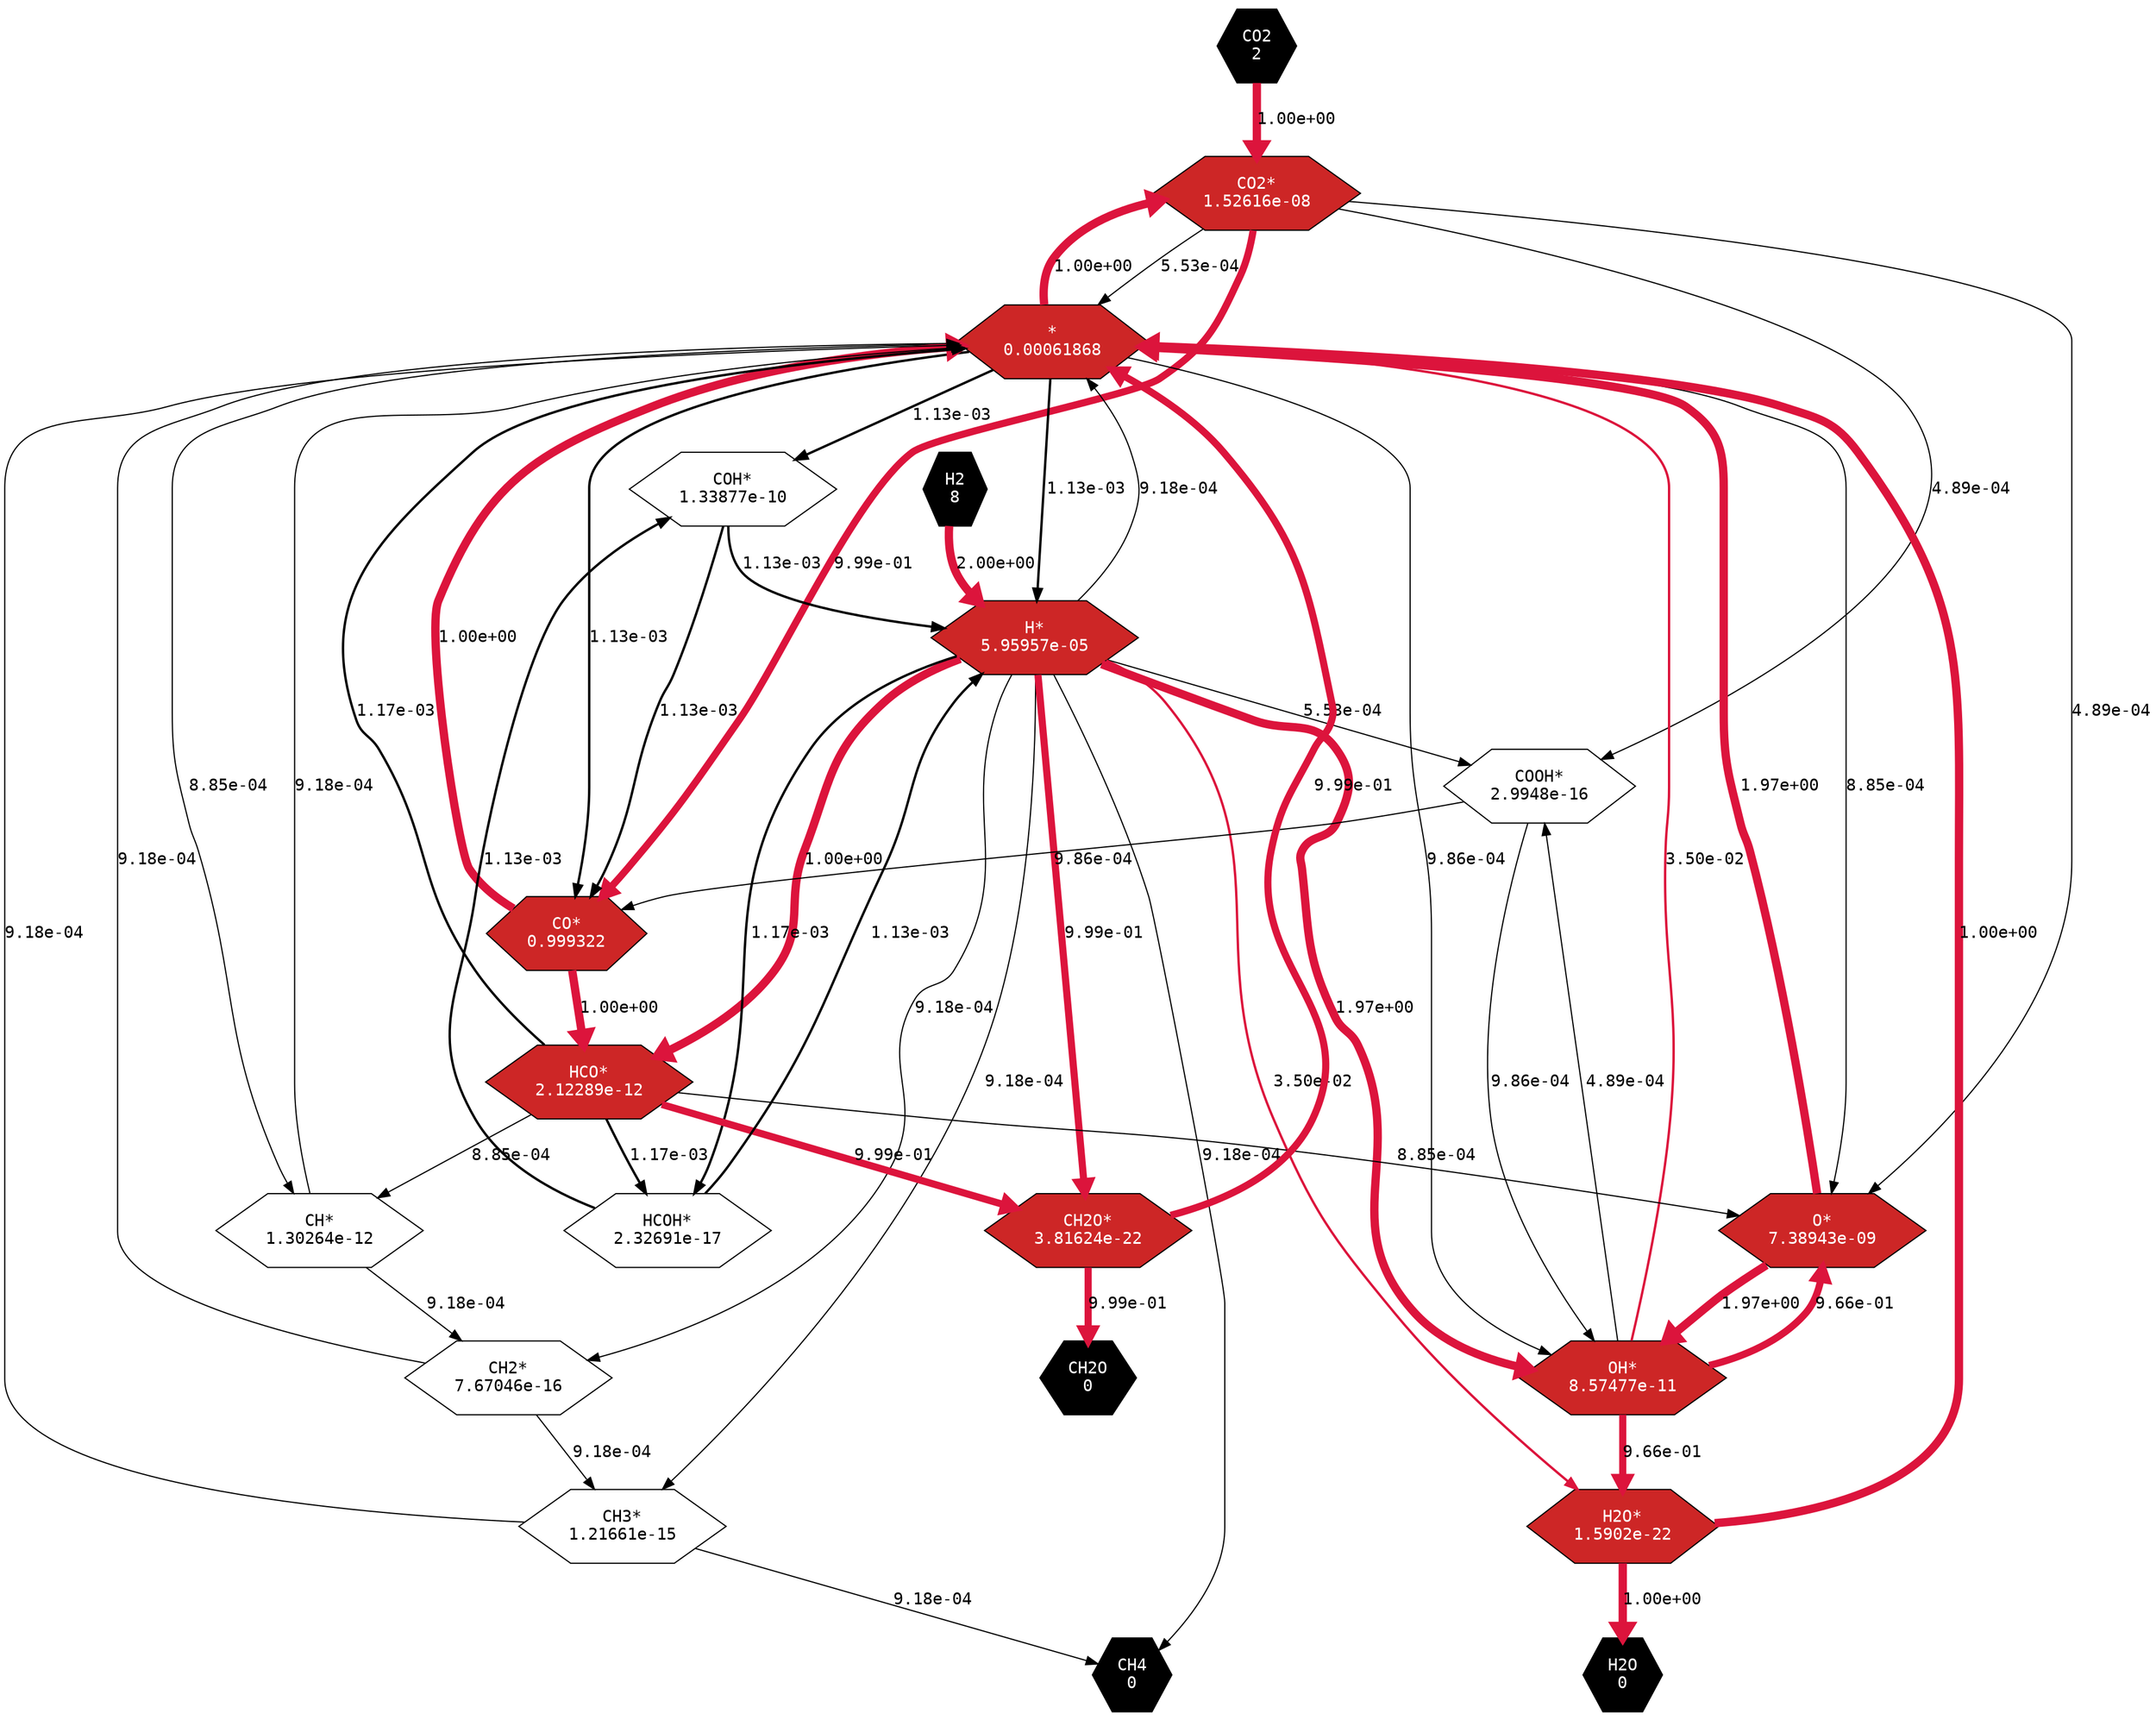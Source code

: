 strict digraph G {
	layout=dot
	rotate=0
	ratio=1
	rankdir=TB
	root=CO2
	"CO2" -> "CO2*" [label="1.00e+00",fontname="monospace",penwidth=7,color=crimson];
	"*" -> "CO2*" [label="1.00e+00",fontname="monospace",penwidth=7,color=crimson];
	"H2" -> "H*" [label="2.00e+00",fontname="monospace",penwidth=7,color=crimson];
	"*" -> "H*" [label="2.00e+00",fontname="monospace",penwidth=7,color=crimson];
	"CO2*" -> "CO*" [label="9.99e-01",fontname="monospace",penwidth=6,color=crimson];
	"CO2*" -> "O*" [label="9.99e-01",fontname="monospace",penwidth=6,color=crimson];
	"*" -> "CO*" [label="9.99e-01",fontname="monospace",penwidth=6,color=crimson];
	"*" -> "O*" [label="9.99e-01",fontname="monospace",penwidth=6,color=crimson];
	"CO2*" -> "COOH*" [label="5.53e-04",fontname="monospace",penwidth=1,color=black];
	"CO2*" -> "*" [label="5.53e-04",fontname="monospace",penwidth=1,color=black];
	"H*" -> "COOH*" [label="5.53e-04",fontname="monospace",penwidth=1,color=black];
	"H*" -> "*" [label="5.53e-04",fontname="monospace",penwidth=1,color=black];
	"CO2*" -> "COOH*" [label="4.89e-04",fontname="monospace",penwidth=1,color=black];
	"CO2*" -> "O*" [label="4.89e-04",fontname="monospace",penwidth=1,color=black];
	"OH*" -> "COOH*" [label="4.89e-04",fontname="monospace",penwidth=1,color=black];
	"OH*" -> "O*" [label="4.89e-04",fontname="monospace",penwidth=1,color=black];
	"COOH*" -> "CO*" [label="9.86e-04",fontname="monospace",penwidth=1,color=black];
	"COOH*" -> "OH*" [label="9.86e-04",fontname="monospace",penwidth=1,color=black];
	"*" -> "CO*" [label="9.86e-04",fontname="monospace",penwidth=1,color=black];
	"*" -> "OH*" [label="9.86e-04",fontname="monospace",penwidth=1,color=black];
	"CO*" -> "HCO*" [label="1.00e+00",fontname="monospace",penwidth=7,color=crimson];
	"H*" -> "HCO*" [label="1.00e+00",fontname="monospace",penwidth=7,color=crimson];
	"CO*" -> "*" [label="1.00e+00",fontname="monospace",penwidth=7,color=crimson];
	"H*" -> "*" [label="1.00e+00",fontname="monospace",penwidth=7,color=crimson];
	"HCO*" -> "CH*" [label="8.85e-04",fontname="monospace",penwidth=1,color=black];
	"HCO*" -> "O*" [label="8.85e-04",fontname="monospace",penwidth=1,color=black];
	"*" -> "CH*" [label="8.85e-04",fontname="monospace",penwidth=1,color=black];
	"*" -> "O*" [label="8.85e-04",fontname="monospace",penwidth=1,color=black];
	"COH*" -> "CO*" [label="1.13e-03",fontname="monospace",penwidth=2,color=black];
	"COH*" -> "H*" [label="1.13e-03",fontname="monospace",penwidth=2,color=black];
	"*" -> "CO*" [label="1.13e-03",fontname="monospace",penwidth=2,color=black];
	"*" -> "H*" [label="1.13e-03",fontname="monospace",penwidth=2,color=black];
	"CH*" -> "CH2*" [label="9.18e-04",fontname="monospace",penwidth=1,color=black];
	"CH*" -> "*" [label="9.18e-04",fontname="monospace",penwidth=1,color=black];
	"H*" -> "CH2*" [label="9.18e-04",fontname="monospace",penwidth=1,color=black];
	"H*" -> "*" [label="9.18e-04",fontname="monospace",penwidth=1,color=black];
	"CH2*" -> "CH3*" [label="9.18e-04",fontname="monospace",penwidth=1,color=black];
	"CH2*" -> "*" [label="9.18e-04",fontname="monospace",penwidth=1,color=black];
	"H*" -> "CH3*" [label="9.18e-04",fontname="monospace",penwidth=1,color=black];
	"H*" -> "*" [label="9.18e-04",fontname="monospace",penwidth=1,color=black];
	"HCO*" -> "CH2O*" [label="9.99e-01",fontname="monospace",penwidth=6,color=crimson];
	"HCO*" -> "*" [label="9.99e-01",fontname="monospace",penwidth=6,color=crimson];
	"H*" -> "CH2O*" [label="9.99e-01",fontname="monospace",penwidth=6,color=crimson];
	"H*" -> "*" [label="9.99e-01",fontname="monospace",penwidth=6,color=crimson];
	"HCO*" -> "HCOH*" [label="1.17e-03",fontname="monospace",penwidth=2,color=black];
	"HCO*" -> "*" [label="1.17e-03",fontname="monospace",penwidth=2,color=black];
	"H*" -> "HCOH*" [label="1.17e-03",fontname="monospace",penwidth=2,color=black];
	"H*" -> "*" [label="1.17e-03",fontname="monospace",penwidth=2,color=black];
	"HCOH*" -> "COH*" [label="1.13e-03",fontname="monospace",penwidth=2,color=black];
	"*" -> "COH*" [label="1.13e-03",fontname="monospace",penwidth=2,color=black];
	"HCOH*" -> "H*" [label="1.13e-03",fontname="monospace",penwidth=2,color=black];
	"*" -> "H*" [label="1.13e-03",fontname="monospace",penwidth=2,color=black];
	"O*" -> "OH*" [label="1.97e+00",fontname="monospace",penwidth=7,color=crimson];
	"O*" -> "*" [label="1.97e+00",fontname="monospace",penwidth=7,color=crimson];
	"H*" -> "OH*" [label="1.97e+00",fontname="monospace",penwidth=7,color=crimson];
	"H*" -> "*" [label="1.97e+00",fontname="monospace",penwidth=7,color=crimson];
	"OH*" -> "H2O*" [label="3.50e-02",fontname="monospace",penwidth=2,color=crimson];
	"OH*" -> "*" [label="3.50e-02",fontname="monospace",penwidth=2,color=crimson];
	"H*" -> "H2O*" [label="3.50e-02",fontname="monospace",penwidth=2,color=crimson];
	"H*" -> "*" [label="3.50e-02",fontname="monospace",penwidth=2,color=crimson];
	"OH*" -> "O*" [label="9.66e-01",fontname="monospace",penwidth=6,color=crimson];
	"OH*" -> "H2O*" [label="9.66e-01",fontname="monospace",penwidth=6,color=crimson];
	"OH*" -> "O*" [label="9.66e-01",fontname="monospace",penwidth=6,color=crimson];
	"OH*" -> "H2O*" [label="9.66e-01",fontname="monospace",penwidth=6,color=crimson];
	"H2O*" -> "H2O" [label="1.00e+00",fontname="monospace",penwidth=7,color=crimson];
	"H2O*" -> "*" [label="1.00e+00",fontname="monospace",penwidth=7,color=crimson];
	"CH3*" -> "CH4" [label="9.18e-04",fontname="monospace",penwidth=1,color=black];
	"H*" -> "CH4" [label="9.18e-04",fontname="monospace",penwidth=1,color=black];
	"CH3*" -> "*" [label="9.18e-04",fontname="monospace",penwidth=1,color=black];
	"H*" -> "*" [label="9.18e-04",fontname="monospace",penwidth=1,color=black];
	"CH2O*" -> "CH2O" [label="9.99e-01",fontname="monospace",penwidth=6,color=crimson];
	"CH2O*" -> "*" [label="9.99e-01",fontname="monospace",penwidth=6,color=crimson];
	"CH4"[fontname="monospace",shape=hexagon,label="CH4\n0",fillcolor=black,style=filled,fontcolor=white];
	"H2O"[fontname="monospace",shape=hexagon,label="H2O\n0",fillcolor=black,style=filled,fontcolor=white];
	"HCOH*"[fontname="monospace",shape=hexagon,label="HCOH*\n2.32691e-17"];
	"CH2O"[fontname="monospace",shape=hexagon,label="CH2O\n0",fillcolor=black,style=filled,fontcolor=white];
	"CH2O*"[fontname="monospace",shape=hexagon,label="CH2O*\n3.81624e-22",fillcolor=firebrick3,style=filled,fontcolor=white];
	"H*"[fontname="monospace",shape=hexagon,label="H*\n5.95957e-05",fillcolor=firebrick3,style=filled,fontcolor=white];
	"*"[fontname="monospace",shape=hexagon,label="*\n0.00061868",fillcolor=firebrick3,style=filled,fontcolor=white];
	"CH3*"[fontname="monospace",shape=hexagon,label="CH3*\n1.21661e-15"];
	"COOH*"[fontname="monospace",shape=hexagon,label="COOH*\n2.9948e-16"];
	"OH*"[fontname="monospace",shape=hexagon,label="OH*\n8.57477e-11",fillcolor=firebrick3,style=filled,fontcolor=white];
	"H2"[fontname="monospace",shape=hexagon,label="H2\n8",fillcolor=black,style=filled,fontcolor=white];
	"CH*"[fontname="monospace",shape=hexagon,label="CH*\n1.30264e-12"];
	"O*"[fontname="monospace",shape=hexagon,label="O*\n7.38943e-09",fillcolor=firebrick3,style=filled,fontcolor=white];
	"CO2*"[fontname="monospace",shape=hexagon,label="CO2*\n1.52616e-08",fillcolor=firebrick3,style=filled,fontcolor=white];
	"COH*"[fontname="monospace",shape=hexagon,label="COH*\n1.33877e-10"];
	"H2O*"[fontname="monospace",shape=hexagon,label="H2O*\n1.5902e-22",fillcolor=firebrick3,style=filled,fontcolor=white];
	"HCO*"[fontname="monospace",shape=hexagon,label="HCO*\n2.12289e-12",fillcolor=firebrick3,style=filled,fontcolor=white];
	"CO2"[fontname="monospace",shape=hexagon,label="CO2\n2",fillcolor=black,style=filled,fontcolor=white];
	"CO*"[fontname="monospace",shape=hexagon,label="CO*\n0.999322",fillcolor=firebrick3,style=filled,fontcolor=white];
	"CH2*"[fontname="monospace",shape=hexagon,label="CH2*\n7.67046e-16"];
}
